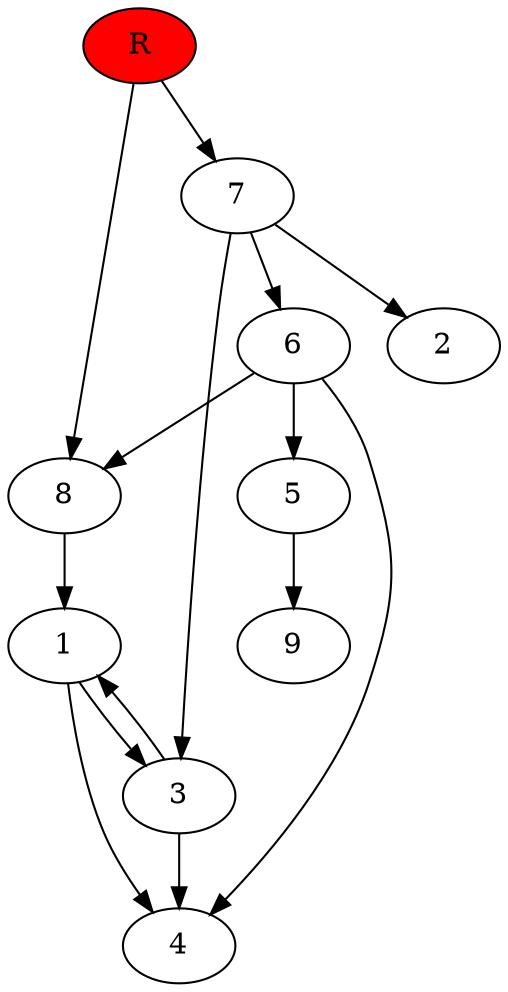 digraph prb24611 {
	1
	2
	3
	4
	5
	6
	7
	8
	R [fillcolor="#ff0000" style=filled]
	1 -> 3
	1 -> 4
	3 -> 1
	3 -> 4
	5 -> 9
	6 -> 4
	6 -> 5
	6 -> 8
	7 -> 2
	7 -> 3
	7 -> 6
	8 -> 1
	R -> 7
	R -> 8
}
